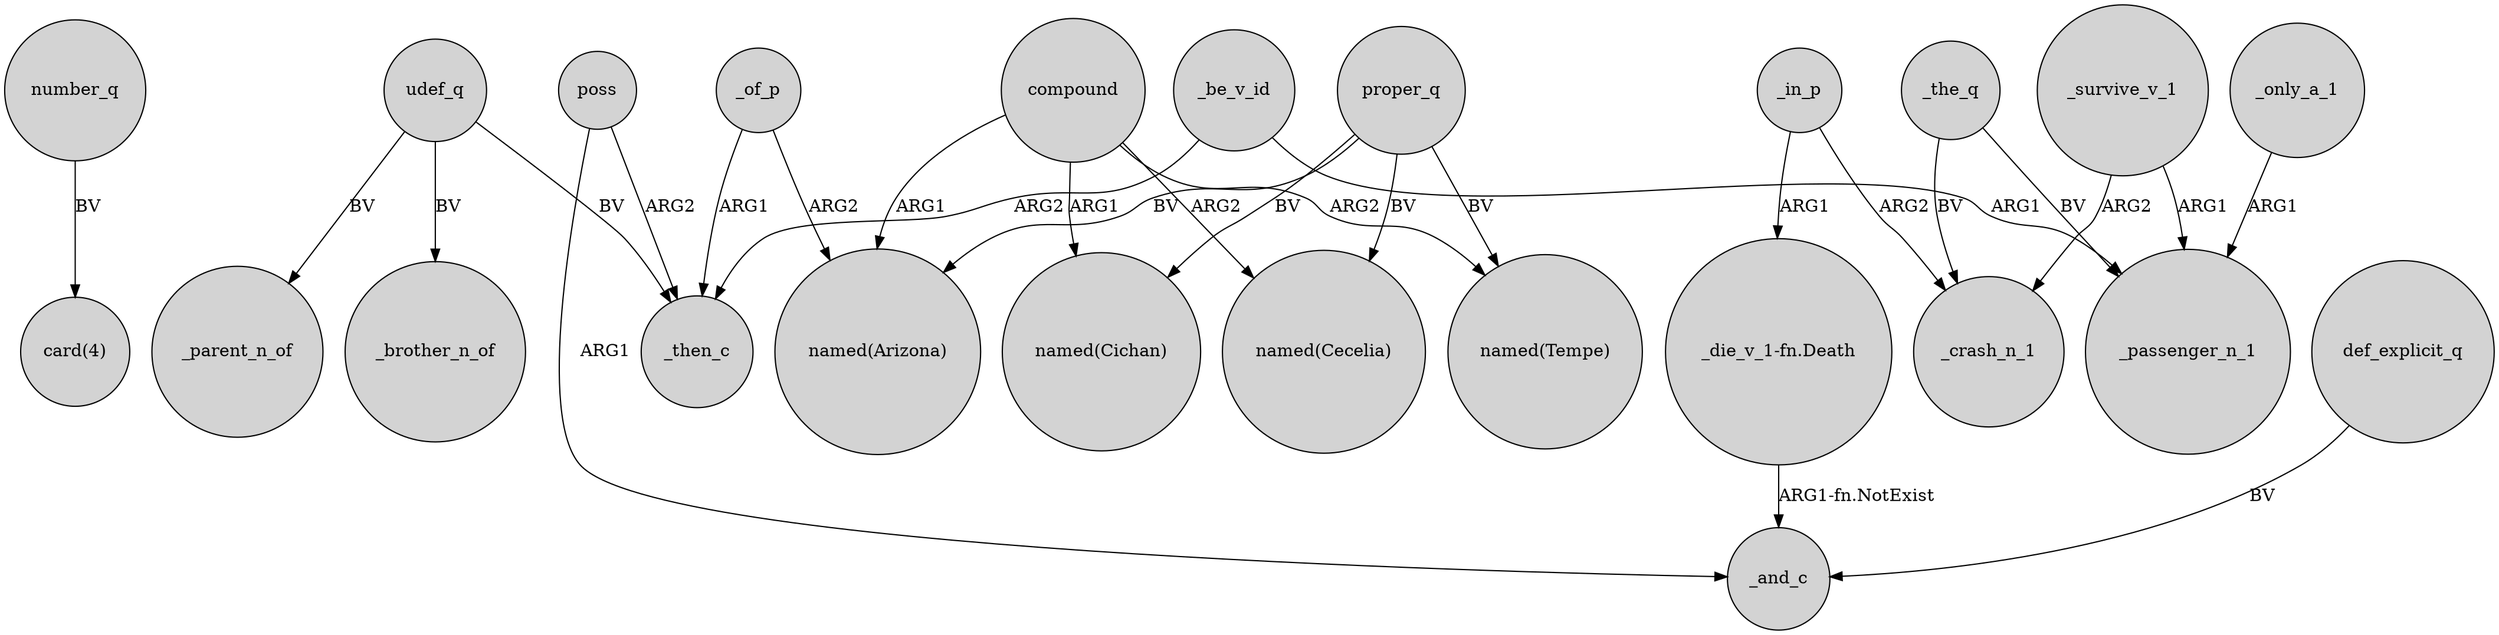 digraph {
	node [shape=circle style=filled]
	number_q -> "card(4)" [label=BV]
	compound -> "named(Arizona)" [label=ARG1]
	"_die_v_1-fn.Death" -> _and_c [label="ARG1-fn.NotExist"]
	_the_q -> _passenger_n_1 [label=BV]
	udef_q -> _parent_n_of [label=BV]
	poss -> _and_c [label=ARG1]
	def_explicit_q -> _and_c [label=BV]
	udef_q -> _brother_n_of [label=BV]
	_in_p -> _crash_n_1 [label=ARG2]
	poss -> _then_c [label=ARG2]
	compound -> "named(Cichan)" [label=ARG1]
	_in_p -> "_die_v_1-fn.Death" [label=ARG1]
	_of_p -> "named(Arizona)" [label=ARG2]
	_of_p -> _then_c [label=ARG1]
	compound -> "named(Cecelia)" [label=ARG2]
	proper_q -> "named(Cichan)" [label=BV]
	proper_q -> "named(Arizona)" [label=BV]
	_only_a_1 -> _passenger_n_1 [label=ARG1]
	_be_v_id -> _passenger_n_1 [label=ARG1]
	_be_v_id -> _then_c [label=ARG2]
	proper_q -> "named(Tempe)" [label=BV]
	_survive_v_1 -> _crash_n_1 [label=ARG2]
	_survive_v_1 -> _passenger_n_1 [label=ARG1]
	compound -> "named(Tempe)" [label=ARG2]
	udef_q -> _then_c [label=BV]
	_the_q -> _crash_n_1 [label=BV]
	proper_q -> "named(Cecelia)" [label=BV]
}
